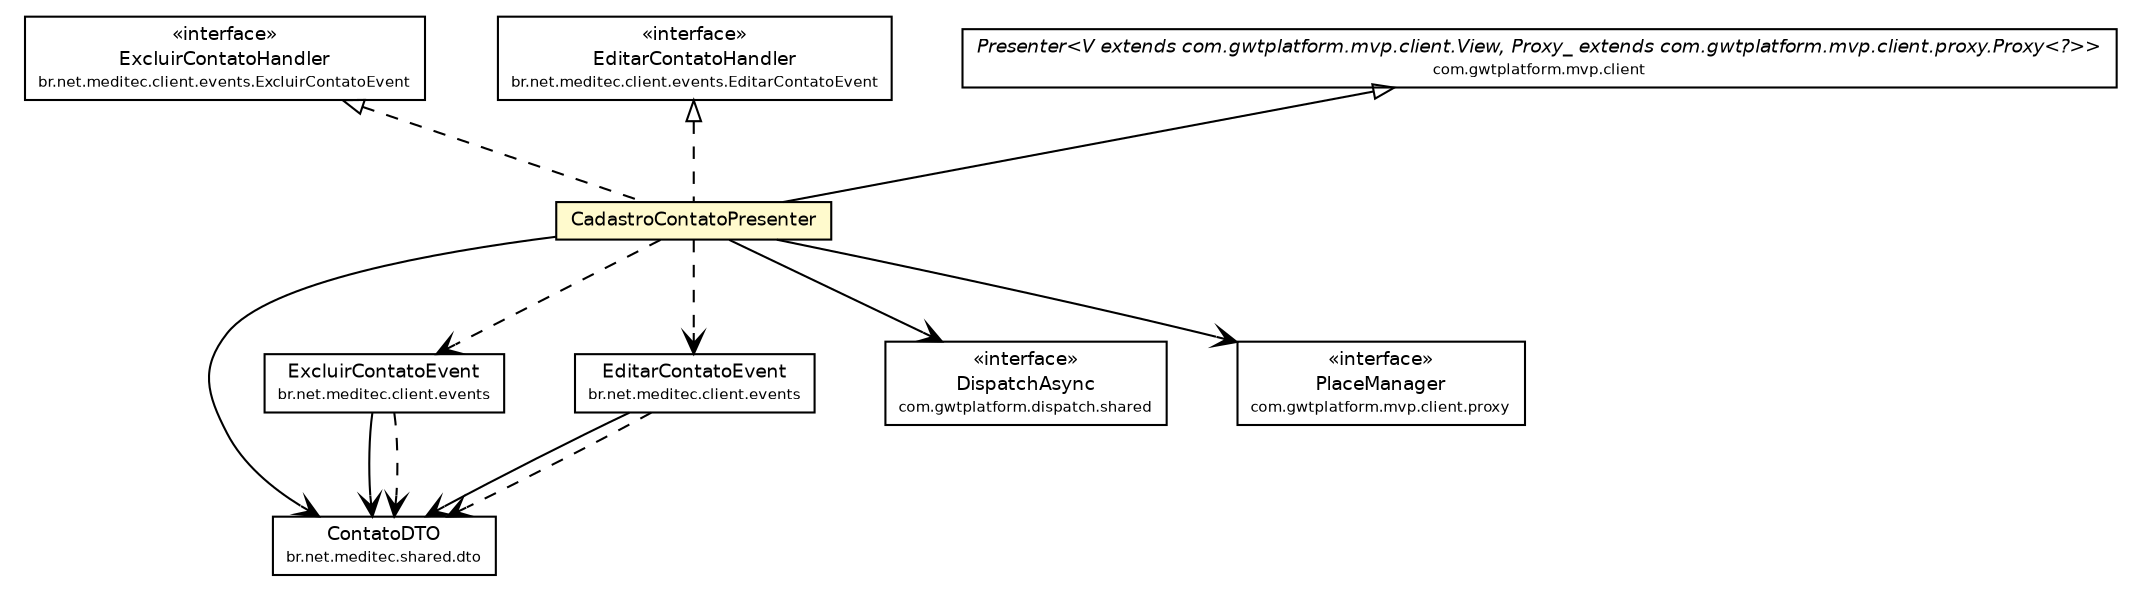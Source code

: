 #!/usr/local/bin/dot
#
# Class diagram 
# Generated by UmlGraph version 4.6 (http://www.spinellis.gr/sw/umlgraph)
#

digraph G {
	edge [fontname="Helvetica",fontsize=10,labelfontname="Helvetica",labelfontsize=10];
	node [fontname="Helvetica",fontsize=10,shape=plaintext];
	// br.net.meditec.shared.dto.ContatoDTO
	c4050 [label=<<table border="0" cellborder="1" cellspacing="0" cellpadding="2" port="p" href="../../../shared/dto/ContatoDTO.html">
		<tr><td><table border="0" cellspacing="0" cellpadding="1">
			<tr><td> ContatoDTO </td></tr>
			<tr><td><font point-size="7.0"> br.net.meditec.shared.dto </font></td></tr>
		</table></td></tr>
		</table>>, fontname="Helvetica", fontcolor="black", fontsize=9.0];
	// br.net.meditec.client.events.ExcluirContatoEvent
	c4053 [label=<<table border="0" cellborder="1" cellspacing="0" cellpadding="2" port="p" href="../../events/ExcluirContatoEvent.html">
		<tr><td><table border="0" cellspacing="0" cellpadding="1">
			<tr><td> ExcluirContatoEvent </td></tr>
			<tr><td><font point-size="7.0"> br.net.meditec.client.events </font></td></tr>
		</table></td></tr>
		</table>>, fontname="Helvetica", fontcolor="black", fontsize=9.0];
	// br.net.meditec.client.events.ExcluirContatoEvent.ExcluirContatoHandler
	c4055 [label=<<table border="0" cellborder="1" cellspacing="0" cellpadding="2" port="p" href="../../events/ExcluirContatoEvent.ExcluirContatoHandler.html">
		<tr><td><table border="0" cellspacing="0" cellpadding="1">
			<tr><td> &laquo;interface&raquo; </td></tr>
			<tr><td> ExcluirContatoHandler </td></tr>
			<tr><td><font point-size="7.0"> br.net.meditec.client.events.ExcluirContatoEvent </font></td></tr>
		</table></td></tr>
		</table>>, fontname="Helvetica", fontcolor="black", fontsize=9.0];
	// br.net.meditec.client.events.EditarContatoEvent
	c4059 [label=<<table border="0" cellborder="1" cellspacing="0" cellpadding="2" port="p" href="../../events/EditarContatoEvent.html">
		<tr><td><table border="0" cellspacing="0" cellpadding="1">
			<tr><td> EditarContatoEvent </td></tr>
			<tr><td><font point-size="7.0"> br.net.meditec.client.events </font></td></tr>
		</table></td></tr>
		</table>>, fontname="Helvetica", fontcolor="black", fontsize=9.0];
	// br.net.meditec.client.events.EditarContatoEvent.EditarContatoHandler
	c4061 [label=<<table border="0" cellborder="1" cellspacing="0" cellpadding="2" port="p" href="../../events/EditarContatoEvent.EditarContatoHandler.html">
		<tr><td><table border="0" cellspacing="0" cellpadding="1">
			<tr><td> &laquo;interface&raquo; </td></tr>
			<tr><td> EditarContatoHandler </td></tr>
			<tr><td><font point-size="7.0"> br.net.meditec.client.events.EditarContatoEvent </font></td></tr>
		</table></td></tr>
		</table>>, fontname="Helvetica", fontcolor="black", fontsize=9.0];
	// br.net.meditec.client.telas.contato.CadastroContatoPresenter
	c4074 [label=<<table border="0" cellborder="1" cellspacing="0" cellpadding="2" port="p" bgcolor="lemonChiffon" href="./CadastroContatoPresenter.html">
		<tr><td><table border="0" cellspacing="0" cellpadding="1">
			<tr><td> CadastroContatoPresenter </td></tr>
		</table></td></tr>
		</table>>, fontname="Helvetica", fontcolor="black", fontsize=9.0];
	//br.net.meditec.client.telas.contato.CadastroContatoPresenter extends com.gwtplatform.mvp.client.Presenter<br.net.meditec.client.telas.contato.CadastroContatoPresenter.CadastroContatoView, br.net.meditec.client.telas.contato.CadastroContatoPresenter.CadastroContatoProxy>
	c4111:p -> c4074:p [dir=back,arrowtail=empty];
	//br.net.meditec.client.telas.contato.CadastroContatoPresenter implements br.net.meditec.client.events.EditarContatoEvent.EditarContatoHandler
	c4061:p -> c4074:p [dir=back,arrowtail=empty,style=dashed];
	//br.net.meditec.client.telas.contato.CadastroContatoPresenter implements br.net.meditec.client.events.ExcluirContatoEvent.ExcluirContatoHandler
	c4055:p -> c4074:p [dir=back,arrowtail=empty,style=dashed];
	// br.net.meditec.client.events.ExcluirContatoEvent NAVASSOC br.net.meditec.shared.dto.ContatoDTO
	c4053:p -> c4050:p [taillabel="", label="", headlabel="", fontname="Helvetica", fontcolor="black", fontsize=10.0, color="black", arrowhead=open];
	// br.net.meditec.client.events.EditarContatoEvent NAVASSOC br.net.meditec.shared.dto.ContatoDTO
	c4059:p -> c4050:p [taillabel="", label="", headlabel="", fontname="Helvetica", fontcolor="black", fontsize=10.0, color="black", arrowhead=open];
	// br.net.meditec.client.telas.contato.CadastroContatoPresenter NAVASSOC br.net.meditec.shared.dto.ContatoDTO
	c4074:p -> c4050:p [taillabel="", label="", headlabel="", fontname="Helvetica", fontcolor="black", fontsize=10.0, color="black", arrowhead=open];
	// br.net.meditec.client.telas.contato.CadastroContatoPresenter NAVASSOC com.gwtplatform.dispatch.shared.DispatchAsync
	c4074:p -> c4112:p [taillabel="", label="", headlabel="", fontname="Helvetica", fontcolor="black", fontsize=10.0, color="black", arrowhead=open];
	// br.net.meditec.client.telas.contato.CadastroContatoPresenter NAVASSOC com.gwtplatform.mvp.client.proxy.PlaceManager
	c4074:p -> c4113:p [taillabel="", label="", headlabel="", fontname="Helvetica", fontcolor="black", fontsize=10.0, color="black", arrowhead=open];
	// br.net.meditec.client.events.ExcluirContatoEvent DEPEND br.net.meditec.shared.dto.ContatoDTO
	c4053:p -> c4050:p [taillabel="", label="", headlabel="", fontname="Helvetica", fontcolor="black", fontsize=10.0, color="black", arrowhead=open, style=dashed];
	// br.net.meditec.client.events.EditarContatoEvent DEPEND br.net.meditec.shared.dto.ContatoDTO
	c4059:p -> c4050:p [taillabel="", label="", headlabel="", fontname="Helvetica", fontcolor="black", fontsize=10.0, color="black", arrowhead=open, style=dashed];
	// br.net.meditec.client.telas.contato.CadastroContatoPresenter DEPEND br.net.meditec.client.events.EditarContatoEvent
	c4074:p -> c4059:p [taillabel="", label="", headlabel="", fontname="Helvetica", fontcolor="black", fontsize=10.0, color="black", arrowhead=open, style=dashed];
	// br.net.meditec.client.telas.contato.CadastroContatoPresenter DEPEND br.net.meditec.client.events.ExcluirContatoEvent
	c4074:p -> c4053:p [taillabel="", label="", headlabel="", fontname="Helvetica", fontcolor="black", fontsize=10.0, color="black", arrowhead=open, style=dashed];
	// com.gwtplatform.dispatch.shared.DispatchAsync
	c4112 [label=<<table border="0" cellborder="1" cellspacing="0" cellpadding="2" port="p" href="http://java.sun.com/j2se/1.4.2/docs/api/com/gwtplatform/dispatch/shared/DispatchAsync.html">
		<tr><td><table border="0" cellspacing="0" cellpadding="1">
			<tr><td> &laquo;interface&raquo; </td></tr>
			<tr><td> DispatchAsync </td></tr>
			<tr><td><font point-size="7.0"> com.gwtplatform.dispatch.shared </font></td></tr>
		</table></td></tr>
		</table>>, fontname="Helvetica", fontcolor="black", fontsize=9.0];
	// com.gwtplatform.mvp.client.proxy.PlaceManager
	c4113 [label=<<table border="0" cellborder="1" cellspacing="0" cellpadding="2" port="p" href="http://java.sun.com/j2se/1.4.2/docs/api/com/gwtplatform/mvp/client/proxy/PlaceManager.html">
		<tr><td><table border="0" cellspacing="0" cellpadding="1">
			<tr><td> &laquo;interface&raquo; </td></tr>
			<tr><td> PlaceManager </td></tr>
			<tr><td><font point-size="7.0"> com.gwtplatform.mvp.client.proxy </font></td></tr>
		</table></td></tr>
		</table>>, fontname="Helvetica", fontcolor="black", fontsize=9.0];
	// com.gwtplatform.mvp.client.Presenter<V extends com.gwtplatform.mvp.client.View, Proxy_ extends com.gwtplatform.mvp.client.proxy.Proxy<?>>
	c4111 [label=<<table border="0" cellborder="1" cellspacing="0" cellpadding="2" port="p" href="http://java.sun.com/j2se/1.4.2/docs/api/com/gwtplatform/mvp/client/Presenter.html">
		<tr><td><table border="0" cellspacing="0" cellpadding="1">
			<tr><td><font face="Helvetica-Oblique"> Presenter&lt;V extends com.gwtplatform.mvp.client.View, Proxy_ extends com.gwtplatform.mvp.client.proxy.Proxy&lt;?&gt;&gt; </font></td></tr>
			<tr><td><font point-size="7.0"> com.gwtplatform.mvp.client </font></td></tr>
		</table></td></tr>
		</table>>, fontname="Helvetica", fontcolor="black", fontsize=9.0];
}


